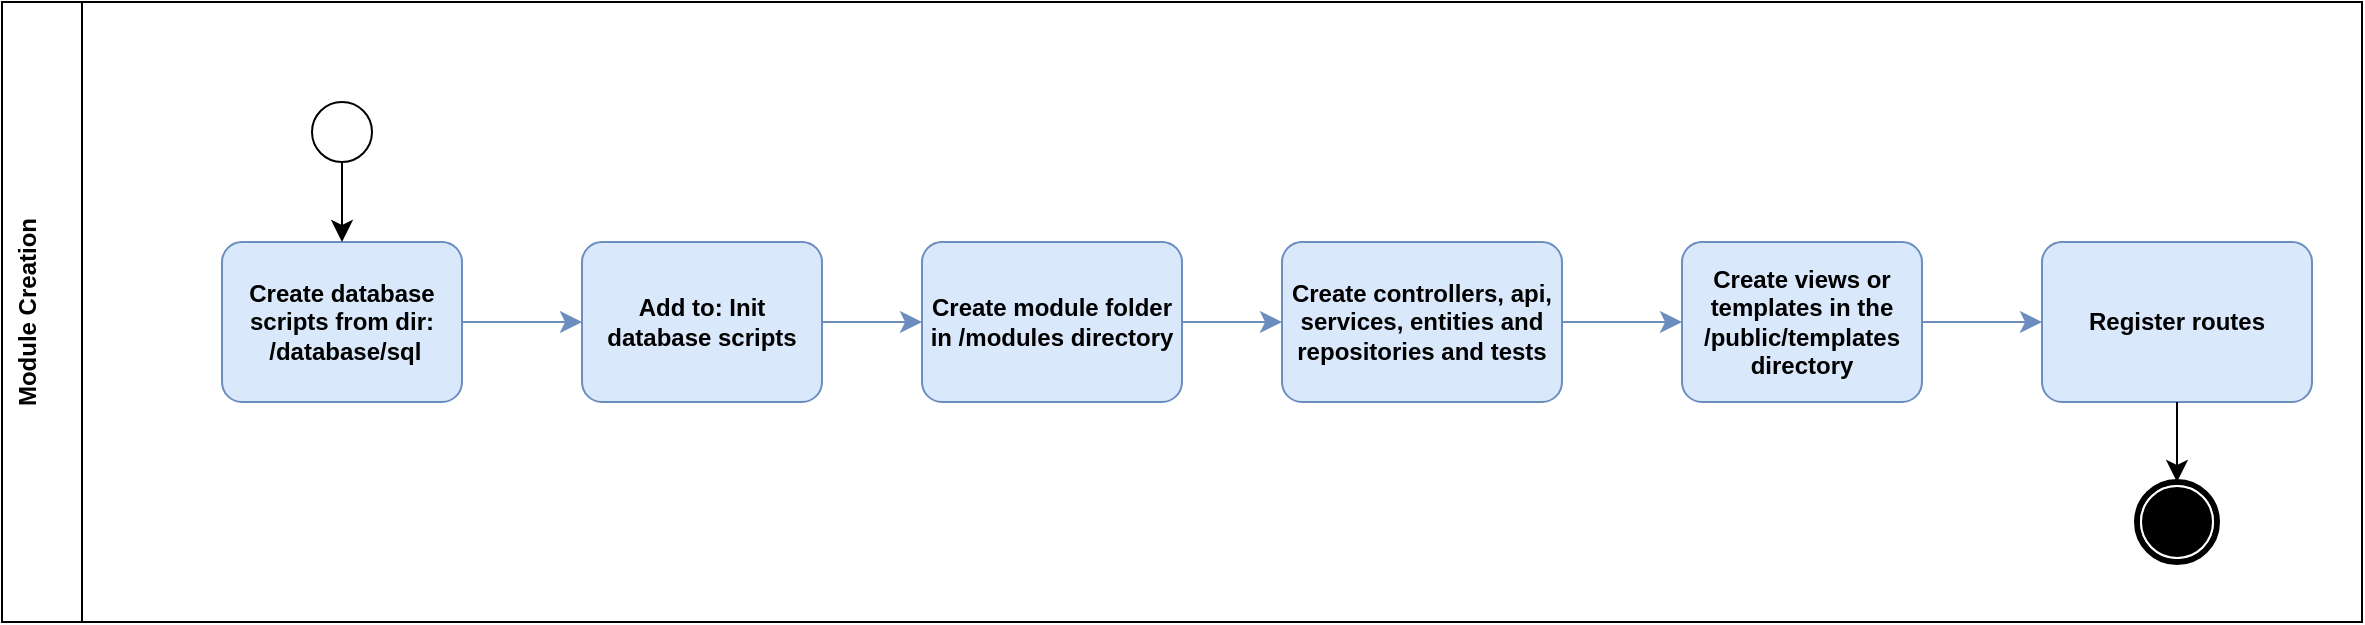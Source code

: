 <mxfile version="24.7.5" pages="6">
  <diagram id="Zslj2A6eSNTsKpFCIRMD" name="Module Creation">
    <mxGraphModel dx="1176" dy="1212" grid="1" gridSize="10" guides="1" tooltips="1" connect="1" arrows="1" fold="1" page="1" pageScale="1" pageWidth="850" pageHeight="1100" math="0" shadow="0">
      <root>
        <mxCell id="0" />
        <mxCell id="1" parent="0" />
        <mxCell id="NfO9jA0_9vgNByRXvvCt-1" value="&lt;div&gt;Module Creation&lt;/div&gt;&lt;div&gt;&lt;br&gt;&lt;/div&gt;" style="swimlane;startSize=40;horizontal=0;html=1;whiteSpace=wrap;" parent="1" vertex="1">
          <mxGeometry x="200" y="130" width="1180" height="310" as="geometry" />
        </mxCell>
        <mxCell id="NfO9jA0_9vgNByRXvvCt-2" value="Create module folder in /modules directory" style="points=[[0.25,0,0],[0.5,0,0],[0.75,0,0],[1,0.25,0],[1,0.5,0],[1,0.75,0],[0.75,1,0],[0.5,1,0],[0.25,1,0],[0,0.75,0],[0,0.5,0],[0,0.25,0]];shape=mxgraph.bpmn.task;whiteSpace=wrap;rectStyle=rounded;size=10;html=1;container=1;expand=0;collapsible=0;taskMarker=abstract;fillColor=#dae8fc;strokeColor=#6c8ebf;fontStyle=1" parent="NfO9jA0_9vgNByRXvvCt-1" vertex="1">
          <mxGeometry x="460" y="120" width="130" height="80" as="geometry" />
        </mxCell>
        <mxCell id="NfO9jA0_9vgNByRXvvCt-3" value="Register routes" style="points=[[0.25,0,0],[0.5,0,0],[0.75,0,0],[1,0.25,0],[1,0.5,0],[1,0.75,0],[0.75,1,0],[0.5,1,0],[0.25,1,0],[0,0.75,0],[0,0.5,0],[0,0.25,0]];shape=mxgraph.bpmn.task;whiteSpace=wrap;rectStyle=rounded;size=10;html=1;container=1;expand=0;collapsible=0;taskMarker=abstract;fillColor=#dae8fc;strokeColor=#6c8ebf;fontStyle=1" parent="NfO9jA0_9vgNByRXvvCt-1" vertex="1">
          <mxGeometry x="1020" y="120" width="135" height="80" as="geometry" />
        </mxCell>
        <mxCell id="NfO9jA0_9vgNByRXvvCt-4" value="Create database scripts from dir:&lt;div&gt;&amp;nbsp;/database/sql&lt;/div&gt;" style="points=[[0.25,0,0],[0.5,0,0],[0.75,0,0],[1,0.25,0],[1,0.5,0],[1,0.75,0],[0.75,1,0],[0.5,1,0],[0.25,1,0],[0,0.75,0],[0,0.5,0],[0,0.25,0]];shape=mxgraph.bpmn.task;whiteSpace=wrap;rectStyle=rounded;size=10;html=1;container=1;expand=0;collapsible=0;taskMarker=abstract;fillColor=#dae8fc;strokeColor=#6c8ebf;fontStyle=1" parent="NfO9jA0_9vgNByRXvvCt-1" vertex="1">
          <mxGeometry x="110" y="120" width="120" height="80" as="geometry" />
        </mxCell>
        <mxCell id="NfO9jA0_9vgNByRXvvCt-5" value="Add to: Init database scripts" style="points=[[0.25,0,0],[0.5,0,0],[0.75,0,0],[1,0.25,0],[1,0.5,0],[1,0.75,0],[0.75,1,0],[0.5,1,0],[0.25,1,0],[0,0.75,0],[0,0.5,0],[0,0.25,0]];shape=mxgraph.bpmn.task;whiteSpace=wrap;rectStyle=rounded;size=10;html=1;container=1;expand=0;collapsible=0;taskMarker=abstract;fillColor=#dae8fc;strokeColor=#6c8ebf;fontStyle=1" parent="NfO9jA0_9vgNByRXvvCt-1" vertex="1">
          <mxGeometry x="290" y="120" width="120" height="80" as="geometry" />
        </mxCell>
        <mxCell id="NfO9jA0_9vgNByRXvvCt-6" value="&lt;div&gt;Create controllers, api, services, entities and repositories and tests&lt;br&gt;&lt;/div&gt;" style="points=[[0.25,0,0],[0.5,0,0],[0.75,0,0],[1,0.25,0],[1,0.5,0],[1,0.75,0],[0.75,1,0],[0.5,1,0],[0.25,1,0],[0,0.75,0],[0,0.5,0],[0,0.25,0]];shape=mxgraph.bpmn.task;whiteSpace=wrap;rectStyle=rounded;size=10;html=1;container=1;expand=0;collapsible=0;taskMarker=abstract;fillColor=#dae8fc;strokeColor=#6c8ebf;fontStyle=1" parent="NfO9jA0_9vgNByRXvvCt-1" vertex="1">
          <mxGeometry x="640" y="120" width="140" height="80" as="geometry" />
        </mxCell>
        <mxCell id="NfO9jA0_9vgNByRXvvCt-7" value="Create views or templates in the /public/templates directory" style="points=[[0.25,0,0],[0.5,0,0],[0.75,0,0],[1,0.25,0],[1,0.5,0],[1,0.75,0],[0.75,1,0],[0.5,1,0],[0.25,1,0],[0,0.75,0],[0,0.5,0],[0,0.25,0]];shape=mxgraph.bpmn.task;whiteSpace=wrap;rectStyle=rounded;size=10;html=1;container=1;expand=0;collapsible=0;taskMarker=abstract;fillColor=#dae8fc;strokeColor=#6c8ebf;fontStyle=1" parent="NfO9jA0_9vgNByRXvvCt-1" vertex="1">
          <mxGeometry x="840" y="120" width="120" height="80" as="geometry" />
        </mxCell>
        <mxCell id="NfO9jA0_9vgNByRXvvCt-8" style="edgeStyle=none;curved=1;rounded=0;orthogonalLoop=1;jettySize=auto;html=1;exitX=0.25;exitY=0;exitDx=0;exitDy=0;exitPerimeter=0;fontSize=12;startSize=8;endSize=8;fillColor=#dae8fc;strokeColor=#6c8ebf;fontStyle=1" parent="NfO9jA0_9vgNByRXvvCt-1" source="NfO9jA0_9vgNByRXvvCt-5" target="NfO9jA0_9vgNByRXvvCt-5" edge="1">
          <mxGeometry relative="1" as="geometry" />
        </mxCell>
        <mxCell id="NfO9jA0_9vgNByRXvvCt-9" value="" style="points=[[0.145,0.145,0],[0.5,0,0],[0.855,0.145,0],[1,0.5,0],[0.855,0.855,0],[0.5,1,0],[0.145,0.855,0],[0,0.5,0]];shape=mxgraph.bpmn.event;html=1;verticalLabelPosition=bottom;labelBackgroundColor=#ffffff;verticalAlign=top;align=center;perimeter=ellipsePerimeter;outlineConnect=0;aspect=fixed;outline=standard;symbol=general;fontStyle=1" parent="NfO9jA0_9vgNByRXvvCt-1" vertex="1">
          <mxGeometry x="155" y="50" width="30" height="30" as="geometry" />
        </mxCell>
        <mxCell id="NfO9jA0_9vgNByRXvvCt-10" style="edgeStyle=none;curved=1;rounded=0;orthogonalLoop=1;jettySize=auto;html=1;exitX=0.5;exitY=1;exitDx=0;exitDy=0;exitPerimeter=0;entryX=0.5;entryY=0;entryDx=0;entryDy=0;entryPerimeter=0;fontSize=12;startSize=8;endSize=8;fontStyle=1" parent="NfO9jA0_9vgNByRXvvCt-1" source="NfO9jA0_9vgNByRXvvCt-9" target="NfO9jA0_9vgNByRXvvCt-4" edge="1">
          <mxGeometry relative="1" as="geometry" />
        </mxCell>
        <mxCell id="NfO9jA0_9vgNByRXvvCt-11" style="edgeStyle=none;curved=1;rounded=0;orthogonalLoop=1;jettySize=auto;html=1;entryX=0;entryY=0.5;entryDx=0;entryDy=0;entryPerimeter=0;fontSize=12;startSize=8;endSize=8;fillColor=#dae8fc;strokeColor=#6c8ebf;fontStyle=1" parent="NfO9jA0_9vgNByRXvvCt-1" source="NfO9jA0_9vgNByRXvvCt-4" target="NfO9jA0_9vgNByRXvvCt-5" edge="1">
          <mxGeometry relative="1" as="geometry" />
        </mxCell>
        <mxCell id="NfO9jA0_9vgNByRXvvCt-12" style="edgeStyle=none;curved=1;rounded=0;orthogonalLoop=1;jettySize=auto;html=1;exitX=1;exitY=0.5;exitDx=0;exitDy=0;exitPerimeter=0;entryX=0;entryY=0.5;entryDx=0;entryDy=0;entryPerimeter=0;fontSize=12;startSize=8;endSize=8;fillColor=#dae8fc;strokeColor=#6c8ebf;fontStyle=1" parent="NfO9jA0_9vgNByRXvvCt-1" source="NfO9jA0_9vgNByRXvvCt-5" target="NfO9jA0_9vgNByRXvvCt-2" edge="1">
          <mxGeometry relative="1" as="geometry" />
        </mxCell>
        <mxCell id="NfO9jA0_9vgNByRXvvCt-13" style="edgeStyle=none;curved=1;rounded=0;orthogonalLoop=1;jettySize=auto;html=1;exitX=1;exitY=0.5;exitDx=0;exitDy=0;exitPerimeter=0;entryX=0;entryY=0.5;entryDx=0;entryDy=0;entryPerimeter=0;fontSize=12;startSize=8;endSize=8;fillColor=#dae8fc;strokeColor=#6c8ebf;fontStyle=1" parent="NfO9jA0_9vgNByRXvvCt-1" source="NfO9jA0_9vgNByRXvvCt-2" target="NfO9jA0_9vgNByRXvvCt-6" edge="1">
          <mxGeometry relative="1" as="geometry" />
        </mxCell>
        <mxCell id="NfO9jA0_9vgNByRXvvCt-14" style="edgeStyle=none;curved=1;rounded=0;orthogonalLoop=1;jettySize=auto;html=1;exitX=1;exitY=0.5;exitDx=0;exitDy=0;exitPerimeter=0;entryX=0;entryY=0.5;entryDx=0;entryDy=0;entryPerimeter=0;fontSize=12;startSize=8;endSize=8;fillColor=#dae8fc;strokeColor=#6c8ebf;fontStyle=1" parent="NfO9jA0_9vgNByRXvvCt-1" source="NfO9jA0_9vgNByRXvvCt-6" target="NfO9jA0_9vgNByRXvvCt-7" edge="1">
          <mxGeometry relative="1" as="geometry" />
        </mxCell>
        <mxCell id="NfO9jA0_9vgNByRXvvCt-15" style="edgeStyle=none;curved=1;rounded=0;orthogonalLoop=1;jettySize=auto;html=1;exitX=1;exitY=0.5;exitDx=0;exitDy=0;exitPerimeter=0;entryX=0;entryY=0.5;entryDx=0;entryDy=0;entryPerimeter=0;fontSize=12;startSize=8;endSize=8;fillColor=#dae8fc;strokeColor=#6c8ebf;fontStyle=1" parent="NfO9jA0_9vgNByRXvvCt-1" source="NfO9jA0_9vgNByRXvvCt-7" target="NfO9jA0_9vgNByRXvvCt-3" edge="1">
          <mxGeometry relative="1" as="geometry" />
        </mxCell>
        <mxCell id="NfO9jA0_9vgNByRXvvCt-16" value="" style="points=[[0.145,0.145,0],[0.5,0,0],[0.855,0.145,0],[1,0.5,0],[0.855,0.855,0],[0.5,1,0],[0.145,0.855,0],[0,0.5,0]];shape=mxgraph.bpmn.event;html=1;verticalLabelPosition=bottom;labelBackgroundColor=#ffffff;verticalAlign=top;align=center;perimeter=ellipsePerimeter;outlineConnect=0;aspect=fixed;outline=end;symbol=terminate;fontStyle=1" parent="NfO9jA0_9vgNByRXvvCt-1" vertex="1">
          <mxGeometry x="1067.5" y="240" width="40" height="40" as="geometry" />
        </mxCell>
        <mxCell id="NfO9jA0_9vgNByRXvvCt-17" style="edgeStyle=none;curved=1;rounded=0;orthogonalLoop=1;jettySize=auto;html=1;entryX=0.5;entryY=0;entryDx=0;entryDy=0;entryPerimeter=0;fontSize=12;startSize=8;endSize=8;fontStyle=1" parent="NfO9jA0_9vgNByRXvvCt-1" source="NfO9jA0_9vgNByRXvvCt-3" edge="1">
          <mxGeometry relative="1" as="geometry">
            <mxPoint x="1087.5" y="240" as="targetPoint" />
          </mxGeometry>
        </mxCell>
      </root>
    </mxGraphModel>
  </diagram>
  <diagram id="N3M7ioJRd7EyVWN92EZX" name="Module Structure">
    <mxGraphModel dx="588" dy="606" grid="1" gridSize="10" guides="1" tooltips="1" connect="1" arrows="1" fold="1" page="1" pageScale="1" pageWidth="850" pageHeight="1100" math="0" shadow="0">
      <root>
        <mxCell id="0" />
        <mxCell id="1" parent="0" />
        <mxCell id="D9j0MoebW2a2y3DMvrUZ-2" value="Entities" style="html=1;dropTarget=0;whiteSpace=wrap;fillColor=#dae8fc;strokeColor=#6c8ebf;" parent="1" vertex="1">
          <mxGeometry x="60" y="80" width="180" height="100" as="geometry" />
        </mxCell>
        <mxCell id="D9j0MoebW2a2y3DMvrUZ-3" value="" style="shape=module;jettyWidth=8;jettyHeight=4;" parent="D9j0MoebW2a2y3DMvrUZ-2" vertex="1">
          <mxGeometry x="1" width="20" height="20" relative="1" as="geometry">
            <mxPoint x="-27" y="7" as="offset" />
          </mxGeometry>
        </mxCell>
        <mxCell id="D9j0MoebW2a2y3DMvrUZ-24" style="edgeStyle=orthogonalEdgeStyle;rounded=0;orthogonalLoop=1;jettySize=auto;html=1;exitX=-0.019;exitY=0.6;exitDx=0;exitDy=0;exitPerimeter=0;" parent="1" source="D9j0MoebW2a2y3DMvrUZ-4" edge="1">
          <mxGeometry relative="1" as="geometry">
            <mxPoint x="305.5" y="300" as="sourcePoint" />
            <mxPoint x="200" y="390" as="targetPoint" />
            <Array as="points">
              <mxPoint x="200" y="301" />
            </Array>
          </mxGeometry>
        </mxCell>
        <mxCell id="D9j0MoebW2a2y3DMvrUZ-4" value="Services" style="html=1;dropTarget=0;whiteSpace=wrap;fillColor=#f8cecc;strokeColor=#b85450;" parent="1" vertex="1">
          <mxGeometry x="300" y="240" width="180" height="100" as="geometry" />
        </mxCell>
        <mxCell id="D9j0MoebW2a2y3DMvrUZ-5" value="" style="shape=module;jettyWidth=8;jettyHeight=4;" parent="D9j0MoebW2a2y3DMvrUZ-4" vertex="1">
          <mxGeometry x="1" width="20" height="20" relative="1" as="geometry">
            <mxPoint x="-27" y="7" as="offset" />
          </mxGeometry>
        </mxCell>
        <mxCell id="D9j0MoebW2a2y3DMvrUZ-30" style="edgeStyle=orthogonalEdgeStyle;rounded=0;orthogonalLoop=1;jettySize=auto;html=1;exitX=0;exitY=0.5;exitDx=0;exitDy=0;entryX=0.679;entryY=1.011;entryDx=0;entryDy=0;entryPerimeter=0;" parent="1" source="D9j0MoebW2a2y3DMvrUZ-6" target="D9j0MoebW2a2y3DMvrUZ-4" edge="1">
          <mxGeometry relative="1" as="geometry" />
        </mxCell>
        <mxCell id="D9j0MoebW2a2y3DMvrUZ-6" value="Controllers" style="html=1;dropTarget=0;whiteSpace=wrap;fillColor=#ffe6cc;strokeColor=#d79b00;" parent="1" vertex="1">
          <mxGeometry x="550" y="390" width="170" height="100" as="geometry" />
        </mxCell>
        <mxCell id="D9j0MoebW2a2y3DMvrUZ-7" value="" style="shape=module;jettyWidth=8;jettyHeight=4;" parent="D9j0MoebW2a2y3DMvrUZ-6" vertex="1">
          <mxGeometry x="1" width="20" height="20" relative="1" as="geometry">
            <mxPoint x="-27" y="7" as="offset" />
          </mxGeometry>
        </mxCell>
        <mxCell id="D9j0MoebW2a2y3DMvrUZ-27" style="edgeStyle=orthogonalEdgeStyle;rounded=0;orthogonalLoop=1;jettySize=auto;html=1;" parent="1" edge="1">
          <mxGeometry relative="1" as="geometry">
            <mxPoint x="160.0" y="390" as="sourcePoint" />
            <mxPoint x="160" y="180" as="targetPoint" />
          </mxGeometry>
        </mxCell>
        <mxCell id="D9j0MoebW2a2y3DMvrUZ-33" style="edgeStyle=orthogonalEdgeStyle;rounded=0;orthogonalLoop=1;jettySize=auto;html=1;entryX=0.333;entryY=1;entryDx=0;entryDy=0;entryPerimeter=0;" parent="1" source="D9j0MoebW2a2y3DMvrUZ-8" target="D9j0MoebW2a2y3DMvrUZ-4" edge="1">
          <mxGeometry relative="1" as="geometry" />
        </mxCell>
        <mxCell id="D9j0MoebW2a2y3DMvrUZ-8" value="Repositories" style="html=1;dropTarget=0;whiteSpace=wrap;fillColor=#e1d5e7;strokeColor=#9673a6;" parent="1" vertex="1">
          <mxGeometry x="60" y="390" width="180" height="100" as="geometry" />
        </mxCell>
        <mxCell id="D9j0MoebW2a2y3DMvrUZ-9" value="" style="shape=module;jettyWidth=8;jettyHeight=4;" parent="D9j0MoebW2a2y3DMvrUZ-8" vertex="1">
          <mxGeometry x="1" width="20" height="20" relative="1" as="geometry">
            <mxPoint x="-27" y="7" as="offset" />
          </mxGeometry>
        </mxCell>
        <mxCell id="D9j0MoebW2a2y3DMvrUZ-29" style="edgeStyle=orthogonalEdgeStyle;rounded=0;orthogonalLoop=1;jettySize=auto;html=1;entryX=0.75;entryY=0;entryDx=0;entryDy=0;exitX=0;exitY=0.5;exitDx=0;exitDy=0;" parent="1" source="D9j0MoebW2a2y3DMvrUZ-10" edge="1">
          <mxGeometry relative="1" as="geometry">
            <mxPoint x="535" y="135.0" as="sourcePoint" />
            <mxPoint x="390" y="240" as="targetPoint" />
          </mxGeometry>
        </mxCell>
        <mxCell id="D9j0MoebW2a2y3DMvrUZ-10" value="API&lt;span style=&quot;background-color: initial;&quot;&gt;&amp;nbsp;Controllers&lt;/span&gt;" style="html=1;dropTarget=0;whiteSpace=wrap;fillColor=#d5e8d4;strokeColor=#82b366;" parent="1" vertex="1">
          <mxGeometry x="550" y="80" width="170" height="100" as="geometry" />
        </mxCell>
        <mxCell id="D9j0MoebW2a2y3DMvrUZ-11" value="" style="shape=module;jettyWidth=8;jettyHeight=4;" parent="D9j0MoebW2a2y3DMvrUZ-10" vertex="1">
          <mxGeometry x="1" width="20" height="20" relative="1" as="geometry">
            <mxPoint x="-27" y="7" as="offset" />
          </mxGeometry>
        </mxCell>
        <mxCell id="D9j0MoebW2a2y3DMvrUZ-31" style="edgeStyle=orthogonalEdgeStyle;rounded=0;orthogonalLoop=1;jettySize=auto;html=1;entryX=0.5;entryY=1;entryDx=0;entryDy=0;" parent="1" target="D9j0MoebW2a2y3DMvrUZ-10" edge="1">
          <mxGeometry relative="1" as="geometry">
            <mxPoint x="480" y="277" as="sourcePoint" />
            <mxPoint x="640" y="190" as="targetPoint" />
          </mxGeometry>
        </mxCell>
        <mxCell id="D9j0MoebW2a2y3DMvrUZ-32" style="edgeStyle=orthogonalEdgeStyle;rounded=0;orthogonalLoop=1;jettySize=auto;html=1;" parent="1" edge="1">
          <mxGeometry relative="1" as="geometry">
            <mxPoint x="480" y="310.0" as="sourcePoint" />
            <mxPoint x="640" y="390" as="targetPoint" />
          </mxGeometry>
        </mxCell>
        <mxCell id="D9j0MoebW2a2y3DMvrUZ-36" style="edgeStyle=orthogonalEdgeStyle;rounded=0;orthogonalLoop=1;jettySize=auto;html=1;entryX=0.39;entryY=-0.01;entryDx=0;entryDy=0;entryPerimeter=0;" parent="1" edge="1">
          <mxGeometry relative="1" as="geometry">
            <mxPoint x="120" y="180" as="sourcePoint" />
            <mxPoint x="120.2" y="390.0" as="targetPoint" />
          </mxGeometry>
        </mxCell>
      </root>
    </mxGraphModel>
  </diagram>
  <diagram id="4K8e7n-eVXI96tpo91Zl" name="Architecture">
    <mxGraphModel dx="546" dy="606" grid="1" gridSize="10" guides="1" tooltips="1" connect="1" arrows="1" fold="1" page="1" pageScale="1" pageWidth="850" pageHeight="1100" math="0" shadow="0">
      <root>
        <mxCell id="0" />
        <mxCell id="1" parent="0" />
      </root>
    </mxGraphModel>
  </diagram>
  <diagram id="-jQ-jkX4-1PRMYwYVaUP" name="Dependency Between Modules">
    <mxGraphModel dx="1787" dy="1022" grid="1" gridSize="10" guides="1" tooltips="1" connect="1" arrows="1" fold="1" page="1" pageScale="1" pageWidth="850" pageHeight="1100" math="0" shadow="0">
      <root>
        <mxCell id="0" />
        <mxCell id="1" parent="0" />
        <mxCell id="1krFZ9sOJNXwvg9YL98f-1" value="Configurations" style="shape=module;align=left;spacingLeft=20;align=center;verticalAlign=top;whiteSpace=wrap;html=1;fillColor=#dae8fc;strokeColor=#6c8ebf;fontStyle=1" parent="1" vertex="1">
          <mxGeometry x="-50" y="140" width="120" height="60" as="geometry" />
        </mxCell>
        <mxCell id="1krFZ9sOJNXwvg9YL98f-2" value="References" style="shape=module;align=left;spacingLeft=20;align=center;verticalAlign=top;whiteSpace=wrap;html=1;fillColor=#d5e8d4;strokeColor=#82b366;fontStyle=1" parent="1" vertex="1">
          <mxGeometry x="-50" y="400" width="120" height="60" as="geometry" />
        </mxCell>
        <mxCell id="1krFZ9sOJNXwvg9YL98f-3" value="Authentication" style="shape=module;align=left;spacingLeft=20;align=center;verticalAlign=top;whiteSpace=wrap;html=1;fillColor=#f8cecc;strokeColor=#b85450;fontStyle=1" parent="1" vertex="1">
          <mxGeometry x="160" y="250" width="120" height="60" as="geometry" />
        </mxCell>
        <mxCell id="1krFZ9sOJNXwvg9YL98f-4" value="Reports" style="shape=module;align=left;spacingLeft=20;align=center;verticalAlign=top;whiteSpace=wrap;html=1;fillColor=#f5f5f5;fontColor=#333333;strokeColor=#666666;fontStyle=1" parent="1" vertex="1">
          <mxGeometry x="160" y="400" width="120" height="60" as="geometry" />
        </mxCell>
        <mxCell id="1krFZ9sOJNXwvg9YL98f-5" value="Employees" style="shape=module;align=left;spacingLeft=20;align=center;verticalAlign=top;whiteSpace=wrap;html=1;fillColor=#dae8fc;strokeColor=#6c8ebf;fontStyle=1" parent="1" vertex="1">
          <mxGeometry x="390" y="400" width="120" height="60" as="geometry" />
        </mxCell>
        <mxCell id="1krFZ9sOJNXwvg9YL98f-6" value="Company" style="shape=module;align=left;spacingLeft=20;align=center;verticalAlign=top;whiteSpace=wrap;html=1;fillColor=#ffe6cc;strokeColor=#d79b00;fontStyle=1" parent="1" vertex="1">
          <mxGeometry x="390" y="140" width="120" height="60" as="geometry" />
        </mxCell>
        <mxCell id="1krFZ9sOJNXwvg9YL98f-10" value="Use" style="endArrow=open;endSize=12;dashed=1;html=1;rounded=0;entryX=0.5;entryY=1;entryDx=0;entryDy=0;exitX=0.5;exitY=0;exitDx=0;exitDy=0;" parent="1" source="1krFZ9sOJNXwvg9YL98f-5" target="1krFZ9sOJNXwvg9YL98f-6" edge="1">
          <mxGeometry width="160" relative="1" as="geometry">
            <mxPoint x="430" y="287" as="sourcePoint" />
            <mxPoint x="433.82" y="220.0" as="targetPoint" />
          </mxGeometry>
        </mxCell>
        <mxCell id="1krFZ9sOJNXwvg9YL98f-12" value="Use" style="endArrow=open;endSize=12;dashed=1;html=1;rounded=0;entryX=1;entryY=0.75;entryDx=0;entryDy=0;exitX=0.25;exitY=0;exitDx=0;exitDy=0;" parent="1" source="1krFZ9sOJNXwvg9YL98f-5" target="1krFZ9sOJNXwvg9YL98f-3" edge="1">
          <mxGeometry width="160" relative="1" as="geometry">
            <mxPoint x="380" y="280" as="sourcePoint" />
            <mxPoint x="440" y="210" as="targetPoint" />
          </mxGeometry>
        </mxCell>
        <mxCell id="1krFZ9sOJNXwvg9YL98f-13" value="Use" style="endArrow=open;endSize=12;dashed=1;html=1;rounded=0;entryX=1;entryY=0;entryDx=0;entryDy=0;exitX=0;exitY=0.75;exitDx=10;exitDy=0;exitPerimeter=0;" parent="1" source="1krFZ9sOJNXwvg9YL98f-6" target="1krFZ9sOJNXwvg9YL98f-3" edge="1">
          <mxGeometry width="160" relative="1" as="geometry">
            <mxPoint x="450" y="307" as="sourcePoint" />
            <mxPoint x="450" y="220" as="targetPoint" />
          </mxGeometry>
        </mxCell>
        <mxCell id="1krFZ9sOJNXwvg9YL98f-15" value="Use" style="endArrow=open;endSize=12;dashed=1;html=1;rounded=0;exitX=1.033;exitY=0.37;exitDx=0;exitDy=0;entryX=0.063;entryY=0.383;entryDx=0;entryDy=0;entryPerimeter=0;exitPerimeter=0;" parent="1" source="1krFZ9sOJNXwvg9YL98f-4" target="1krFZ9sOJNXwvg9YL98f-5" edge="1">
          <mxGeometry width="160" relative="1" as="geometry">
            <mxPoint x="410" y="420" as="sourcePoint" />
            <mxPoint x="280" y="430" as="targetPoint" />
          </mxGeometry>
        </mxCell>
        <mxCell id="1krFZ9sOJNXwvg9YL98f-18" value="Use" style="endArrow=open;endSize=12;dashed=1;html=1;rounded=0;exitX=0.5;exitY=0;exitDx=0;exitDy=0;entryX=0.5;entryY=1;entryDx=0;entryDy=0;" parent="1" source="1krFZ9sOJNXwvg9YL98f-4" target="1krFZ9sOJNXwvg9YL98f-3" edge="1">
          <mxGeometry width="160" relative="1" as="geometry">
            <mxPoint x="140" y="350" as="sourcePoint" />
            <mxPoint x="254" y="351" as="targetPoint" />
          </mxGeometry>
        </mxCell>
        <mxCell id="fQgYQl2A2x6WqUExoaax-1" value="Use" style="endArrow=open;endSize=12;dashed=1;html=1;rounded=0;" parent="1" target="1krFZ9sOJNXwvg9YL98f-3" edge="1">
          <mxGeometry width="160" relative="1" as="geometry">
            <mxPoint x="30" y="400" as="sourcePoint" />
            <mxPoint x="160" y="360" as="targetPoint" />
          </mxGeometry>
        </mxCell>
        <mxCell id="fQgYQl2A2x6WqUExoaax-2" value="Use" style="endArrow=open;endSize=12;dashed=1;html=1;rounded=0;exitX=0.5;exitY=1;exitDx=0;exitDy=0;" parent="1" source="1krFZ9sOJNXwvg9YL98f-1" target="1krFZ9sOJNXwvg9YL98f-3" edge="1">
          <mxGeometry width="160" relative="1" as="geometry">
            <mxPoint x="90" y="160" as="sourcePoint" />
            <mxPoint x="160" y="240" as="targetPoint" />
          </mxGeometry>
        </mxCell>
      </root>
    </mxGraphModel>
  </diagram>
  <diagram id="VPtx3VHLTpQ9ZnGWBRXb" name="Modular Arquitecture">
    <mxGraphModel dx="980" dy="1010" grid="1" gridSize="10" guides="1" tooltips="1" connect="1" arrows="1" fold="1" page="1" pageScale="1" pageWidth="850" pageHeight="1100" math="0" shadow="0">
      <root>
        <mxCell id="0" />
        <mxCell id="1" parent="0" />
        <mxCell id="xoW7RGJFKRoYwVoStmt3-1" value="Common" style="html=1;dropTarget=0;whiteSpace=wrap;fillColor=#e1d5e7;strokeColor=#9673a6;fontSize=13;fontStyle=1" parent="1" vertex="1">
          <mxGeometry x="660" y="370" width="180" height="90" as="geometry" />
        </mxCell>
        <mxCell id="xoW7RGJFKRoYwVoStmt3-2" value="" style="shape=module;jettyWidth=8;jettyHeight=4;fontSize=13;fontStyle=1" parent="xoW7RGJFKRoYwVoStmt3-1" vertex="1">
          <mxGeometry x="1" width="20" height="20" relative="1" as="geometry">
            <mxPoint x="-27" y="7" as="offset" />
          </mxGeometry>
        </mxCell>
        <mxCell id="xoW7RGJFKRoYwVoStmt3-3" value="Modules" style="html=1;dropTarget=0;whiteSpace=wrap;fillColor=#b0e3e6;strokeColor=#0e8088;fontSize=13;fontStyle=1" parent="1" vertex="1">
          <mxGeometry x="340" y="600" width="180" height="90" as="geometry" />
        </mxCell>
        <mxCell id="xoW7RGJFKRoYwVoStmt3-4" value="" style="shape=module;jettyWidth=8;jettyHeight=4;fontSize=13;fontStyle=1" parent="xoW7RGJFKRoYwVoStmt3-3" vertex="1">
          <mxGeometry x="1" width="20" height="20" relative="1" as="geometry">
            <mxPoint x="-27" y="7" as="offset" />
          </mxGeometry>
        </mxCell>
        <mxCell id="xoW7RGJFKRoYwVoStmt3-5" value="Application" style="html=1;dropTarget=0;whiteSpace=wrap;fillColor=#f8cecc;strokeColor=#b85450;fontSize=13;fontStyle=1" parent="1" vertex="1">
          <mxGeometry x="340" y="370" width="180" height="90" as="geometry" />
        </mxCell>
        <mxCell id="xoW7RGJFKRoYwVoStmt3-6" value="" style="shape=module;jettyWidth=8;jettyHeight=4;fontSize=13;fontStyle=1" parent="xoW7RGJFKRoYwVoStmt3-5" vertex="1">
          <mxGeometry x="1" width="20" height="20" relative="1" as="geometry">
            <mxPoint x="-27" y="7" as="offset" />
          </mxGeometry>
        </mxCell>
        <mxCell id="xoW7RGJFKRoYwVoStmt3-7" value="Public" style="html=1;dropTarget=0;whiteSpace=wrap;fillColor=#d5e8d4;strokeColor=#82b366;fontSize=13;fontStyle=1" parent="1" vertex="1">
          <mxGeometry x="660" y="590" width="180" height="90" as="geometry" />
        </mxCell>
        <mxCell id="xoW7RGJFKRoYwVoStmt3-8" value="" style="shape=module;jettyWidth=8;jettyHeight=4;fontSize=13;fontStyle=1" parent="xoW7RGJFKRoYwVoStmt3-7" vertex="1">
          <mxGeometry x="1" width="20" height="20" relative="1" as="geometry">
            <mxPoint x="-27" y="7" as="offset" />
          </mxGeometry>
        </mxCell>
        <mxCell id="xoW7RGJFKRoYwVoStmt3-11" value="Logs" style="html=1;dropTarget=0;whiteSpace=wrap;fillColor=#bac8d3;strokeColor=#23445d;fontSize=13;fontStyle=1" parent="1" vertex="1">
          <mxGeometry x="340" y="820" width="180" height="90" as="geometry" />
        </mxCell>
        <mxCell id="xoW7RGJFKRoYwVoStmt3-12" value="" style="shape=module;jettyWidth=8;jettyHeight=4;fontSize=13;fontStyle=1" parent="xoW7RGJFKRoYwVoStmt3-11" vertex="1">
          <mxGeometry x="1" width="20" height="20" relative="1" as="geometry">
            <mxPoint x="-27" y="7" as="offset" />
          </mxGeometry>
        </mxCell>
        <mxCell id="xoW7RGJFKRoYwVoStmt3-15" value="Database" style="html=1;dropTarget=0;whiteSpace=wrap;fillColor=#ffe6cc;strokeColor=#d79b00;" parent="1" vertex="1">
          <mxGeometry x="20" y="600" width="180" height="90" as="geometry" />
        </mxCell>
        <mxCell id="xoW7RGJFKRoYwVoStmt3-16" value="" style="shape=module;jettyWidth=8;jettyHeight=4;fontSize=13;fontStyle=1" parent="xoW7RGJFKRoYwVoStmt3-15" vertex="1">
          <mxGeometry x="1" width="20" height="20" relative="1" as="geometry">
            <mxPoint x="-27" y="7" as="offset" />
          </mxGeometry>
        </mxCell>
        <mxCell id="wQrtoUaGijuhRVceNzyj-7" value="Use" style="endArrow=open;endSize=12;dashed=1;html=1;rounded=0;entryX=0;entryY=0.5;entryDx=0;entryDy=0;exitX=1;exitY=0.444;exitDx=0;exitDy=0;exitPerimeter=0;fontSize=13;fontStyle=1" edge="1" parent="1" source="xoW7RGJFKRoYwVoStmt3-3" target="xoW7RGJFKRoYwVoStmt3-7">
          <mxGeometry width="160" relative="1" as="geometry">
            <mxPoint x="530" y="630" as="sourcePoint" />
            <mxPoint x="510" y="490" as="targetPoint" />
          </mxGeometry>
        </mxCell>
        <mxCell id="wQrtoUaGijuhRVceNzyj-8" value="Use" style="endArrow=open;endSize=12;dashed=1;html=1;rounded=0;entryX=1;entryY=0.5;entryDx=0;entryDy=0;exitX=0;exitY=0.5;exitDx=0;exitDy=0;fontSize=13;fontStyle=1" edge="1" parent="1" source="xoW7RGJFKRoYwVoStmt3-3" target="xoW7RGJFKRoYwVoStmt3-15">
          <mxGeometry width="160" relative="1" as="geometry">
            <mxPoint x="330" y="660" as="sourcePoint" />
            <mxPoint x="530" y="633" as="targetPoint" />
          </mxGeometry>
        </mxCell>
        <mxCell id="wQrtoUaGijuhRVceNzyj-9" value="Use" style="endArrow=open;endSize=12;dashed=1;html=1;rounded=0;exitX=0.5;exitY=1;exitDx=0;exitDy=0;entryX=0.5;entryY=0;entryDx=0;entryDy=0;fontSize=13;fontStyle=1" edge="1" parent="1" source="xoW7RGJFKRoYwVoStmt3-5" target="xoW7RGJFKRoYwVoStmt3-3">
          <mxGeometry width="160" relative="1" as="geometry">
            <mxPoint x="530" y="440" as="sourcePoint" />
            <mxPoint x="450" y="590" as="targetPoint" />
          </mxGeometry>
        </mxCell>
        <mxCell id="wQrtoUaGijuhRVceNzyj-10" value="Use" style="endArrow=open;endSize=12;dashed=1;html=1;rounded=0;entryX=0.57;entryY=1.011;entryDx=0;entryDy=0;entryPerimeter=0;fontSize=13;fontStyle=1" edge="1" parent="1" target="xoW7RGJFKRoYwVoStmt3-1">
          <mxGeometry width="160" relative="1" as="geometry">
            <mxPoint x="530" y="610" as="sourcePoint" />
            <mxPoint x="267" y="540" as="targetPoint" />
          </mxGeometry>
        </mxCell>
        <mxCell id="wQrtoUaGijuhRVceNzyj-11" value="Use" style="endArrow=open;endSize=12;dashed=1;html=1;rounded=0;entryX=0.5;entryY=0;entryDx=0;entryDy=0;exitX=0.5;exitY=1;exitDx=0;exitDy=0;fontSize=13;fontStyle=1" edge="1" parent="1" source="xoW7RGJFKRoYwVoStmt3-3" target="xoW7RGJFKRoYwVoStmt3-11">
          <mxGeometry width="160" relative="1" as="geometry">
            <mxPoint x="377" y="839" as="sourcePoint" />
            <mxPoint x="180" y="740" as="targetPoint" />
          </mxGeometry>
        </mxCell>
        <mxCell id="wQrtoUaGijuhRVceNzyj-12" value="Use" style="endArrow=open;endSize=12;dashed=1;html=1;rounded=0;exitX=0;exitY=0.5;exitDx=0;exitDy=0;edgeStyle=orthogonalEdgeStyle;fontSize=13;fontStyle=1;entryX=0.5;entryY=0;entryDx=0;entryDy=0;" edge="1" parent="1" target="xoW7RGJFKRoYwVoStmt3-15">
          <mxGeometry width="160" relative="1" as="geometry">
            <mxPoint x="340" y="410" as="sourcePoint" />
            <mxPoint x="110" y="565" as="targetPoint" />
            <Array as="points">
              <mxPoint x="111" y="411" />
              <mxPoint x="111" y="565" />
            </Array>
          </mxGeometry>
        </mxCell>
      </root>
    </mxGraphModel>
  </diagram>
  <diagram id="OI616QUCJtg02u8JLruT" name="Modules Design">
    <mxGraphModel dx="1050" dy="621" grid="1" gridSize="10" guides="1" tooltips="1" connect="1" arrows="1" fold="1" page="1" pageScale="1" pageWidth="850" pageHeight="1100" math="0" shadow="0">
      <root>
        <mxCell id="0" />
        <mxCell id="1" parent="0" />
        <mxCell id="pidJ8UsrtMaUHDCBVCoR-1" style="edgeStyle=orthogonalEdgeStyle;rounded=0;orthogonalLoop=1;jettySize=auto;html=1;exitX=1;exitY=0.5;exitDx=0;exitDy=0;entryX=0;entryY=0.5;entryDx=0;entryDy=0;" edge="1" parent="1" source="pidJ8UsrtMaUHDCBVCoR-3" target="pidJ8UsrtMaUHDCBVCoR-9">
          <mxGeometry relative="1" as="geometry" />
        </mxCell>
        <mxCell id="pidJ8UsrtMaUHDCBVCoR-2" value="Depends" style="edgeLabel;html=1;align=center;verticalAlign=middle;resizable=0;points=[];" vertex="1" connectable="0" parent="pidJ8UsrtMaUHDCBVCoR-1">
          <mxGeometry x="-0.091" y="-2" relative="1" as="geometry">
            <mxPoint x="8" y="13" as="offset" />
          </mxGeometry>
        </mxCell>
        <mxCell id="pidJ8UsrtMaUHDCBVCoR-3" value="Service" style="html=1;dropTarget=0;whiteSpace=wrap;fillColor=#e1d5e7;strokeColor=#9673a6;fontStyle=1" vertex="1" parent="1">
          <mxGeometry x="190" y="450" width="180" height="90" as="geometry" />
        </mxCell>
        <mxCell id="pidJ8UsrtMaUHDCBVCoR-4" value="" style="shape=module;jettyWidth=8;jettyHeight=4;" vertex="1" parent="pidJ8UsrtMaUHDCBVCoR-3">
          <mxGeometry x="1" width="20" height="20" relative="1" as="geometry">
            <mxPoint x="-27" y="7" as="offset" />
          </mxGeometry>
        </mxCell>
        <mxCell id="pidJ8UsrtMaUHDCBVCoR-5" style="edgeStyle=orthogonalEdgeStyle;rounded=0;orthogonalLoop=1;jettySize=auto;html=1;exitX=0.5;exitY=1;exitDx=0;exitDy=0;entryX=0.5;entryY=0;entryDx=0;entryDy=0;" edge="1" parent="1" source="pidJ8UsrtMaUHDCBVCoR-6" target="pidJ8UsrtMaUHDCBVCoR-3">
          <mxGeometry relative="1" as="geometry" />
        </mxCell>
        <mxCell id="pidJ8UsrtMaUHDCBVCoR-6" value="Controller" style="html=1;dropTarget=0;whiteSpace=wrap;fillColor=#d5e8d4;strokeColor=#82b366;fontStyle=1" vertex="1" parent="1">
          <mxGeometry x="190" y="270" width="180" height="90" as="geometry" />
        </mxCell>
        <mxCell id="pidJ8UsrtMaUHDCBVCoR-7" value="" style="shape=module;jettyWidth=8;jettyHeight=4;" vertex="1" parent="pidJ8UsrtMaUHDCBVCoR-6">
          <mxGeometry x="1" width="20" height="20" relative="1" as="geometry">
            <mxPoint x="-27" y="7" as="offset" />
          </mxGeometry>
        </mxCell>
        <mxCell id="pidJ8UsrtMaUHDCBVCoR-8" style="edgeStyle=orthogonalEdgeStyle;rounded=0;orthogonalLoop=1;jettySize=auto;html=1;entryX=0.5;entryY=1;entryDx=0;entryDy=0;" edge="1" parent="1" source="pidJ8UsrtMaUHDCBVCoR-9" target="pidJ8UsrtMaUHDCBVCoR-11">
          <mxGeometry relative="1" as="geometry">
            <mxPoint x="570" y="360" as="targetPoint" />
          </mxGeometry>
        </mxCell>
        <mxCell id="pidJ8UsrtMaUHDCBVCoR-9" value="Repository" style="html=1;dropTarget=0;whiteSpace=wrap;fillColor=#ffe6cc;strokeColor=#d79b00;fontStyle=1" vertex="1" parent="1">
          <mxGeometry x="550" y="450" width="180" height="90" as="geometry" />
        </mxCell>
        <mxCell id="pidJ8UsrtMaUHDCBVCoR-10" value="" style="shape=module;jettyWidth=8;jettyHeight=4;" vertex="1" parent="pidJ8UsrtMaUHDCBVCoR-9">
          <mxGeometry x="1" width="20" height="20" relative="1" as="geometry">
            <mxPoint x="-27" y="7" as="offset" />
          </mxGeometry>
        </mxCell>
        <mxCell id="pidJ8UsrtMaUHDCBVCoR-11" value="Database" style="html=1;dropTarget=0;whiteSpace=wrap;fillColor=#dae8fc;strokeColor=#6c8ebf;fontStyle=1" vertex="1" parent="1">
          <mxGeometry x="550" y="270" width="180" height="90" as="geometry" />
        </mxCell>
        <mxCell id="pidJ8UsrtMaUHDCBVCoR-12" value="" style="shape=module;jettyWidth=8;jettyHeight=4;" vertex="1" parent="pidJ8UsrtMaUHDCBVCoR-11">
          <mxGeometry x="1" width="20" height="20" relative="1" as="geometry">
            <mxPoint x="-27" y="7" as="offset" />
          </mxGeometry>
        </mxCell>
        <mxCell id="pidJ8UsrtMaUHDCBVCoR-13" style="edgeStyle=orthogonalEdgeStyle;rounded=0;orthogonalLoop=1;jettySize=auto;html=1;entryX=0.5;entryY=0;entryDx=0;entryDy=0;exitX=1;exitY=0.5;exitDx=0;exitDy=0;" edge="1" parent="1" source="pidJ8UsrtMaUHDCBVCoR-14" target="pidJ8UsrtMaUHDCBVCoR-11">
          <mxGeometry relative="1" as="geometry">
            <mxPoint x="640" y="140" as="sourcePoint" />
          </mxGeometry>
        </mxCell>
        <mxCell id="pidJ8UsrtMaUHDCBVCoR-14" value="Routes Initialization" style="html=1;dropTarget=0;whiteSpace=wrap;fillColor=#f8cecc;strokeColor=#b85450;fontStyle=1" vertex="1" parent="1">
          <mxGeometry x="370" y="120" width="180" height="90" as="geometry" />
        </mxCell>
        <mxCell id="pidJ8UsrtMaUHDCBVCoR-15" value="" style="shape=module;jettyWidth=8;jettyHeight=4;" vertex="1" parent="pidJ8UsrtMaUHDCBVCoR-14">
          <mxGeometry x="1" width="20" height="20" relative="1" as="geometry">
            <mxPoint x="-27" y="7" as="offset" />
          </mxGeometry>
        </mxCell>
        <mxCell id="pidJ8UsrtMaUHDCBVCoR-16" style="edgeStyle=orthogonalEdgeStyle;rounded=0;orthogonalLoop=1;jettySize=auto;html=1;entryX=0.5;entryY=0;entryDx=0;entryDy=0;exitX=0;exitY=0.5;exitDx=0;exitDy=0;" edge="1" parent="1" source="pidJ8UsrtMaUHDCBVCoR-14" target="pidJ8UsrtMaUHDCBVCoR-6">
          <mxGeometry relative="1" as="geometry">
            <mxPoint x="270" y="260" as="targetPoint" />
          </mxGeometry>
        </mxCell>
        <mxCell id="pidJ8UsrtMaUHDCBVCoR-17" value="Depends" style="edgeLabel;html=1;align=center;verticalAlign=middle;resizable=0;points=[];" vertex="1" connectable="0" parent="1">
          <mxGeometry x="310" y="400" as="geometry" />
        </mxCell>
        <mxCell id="pidJ8UsrtMaUHDCBVCoR-18" value="Depends" style="edgeLabel;html=1;align=center;verticalAlign=middle;resizable=0;points=[];" vertex="1" connectable="0" parent="1">
          <mxGeometry x="680" y="420" as="geometry">
            <mxPoint x="-14" y="-12" as="offset" />
          </mxGeometry>
        </mxCell>
        <mxCell id="pidJ8UsrtMaUHDCBVCoR-19" value="Depends" style="edgeLabel;html=1;align=center;verticalAlign=middle;resizable=0;points=[];" vertex="1" connectable="0" parent="1">
          <mxGeometry x="310" y="210" as="geometry" />
        </mxCell>
        <mxCell id="pidJ8UsrtMaUHDCBVCoR-20" value="Depends" style="edgeLabel;html=1;align=center;verticalAlign=middle;resizable=0;points=[];" vertex="1" connectable="0" parent="1">
          <mxGeometry x="670" y="210" as="geometry" />
        </mxCell>
      </root>
    </mxGraphModel>
  </diagram>
</mxfile>
